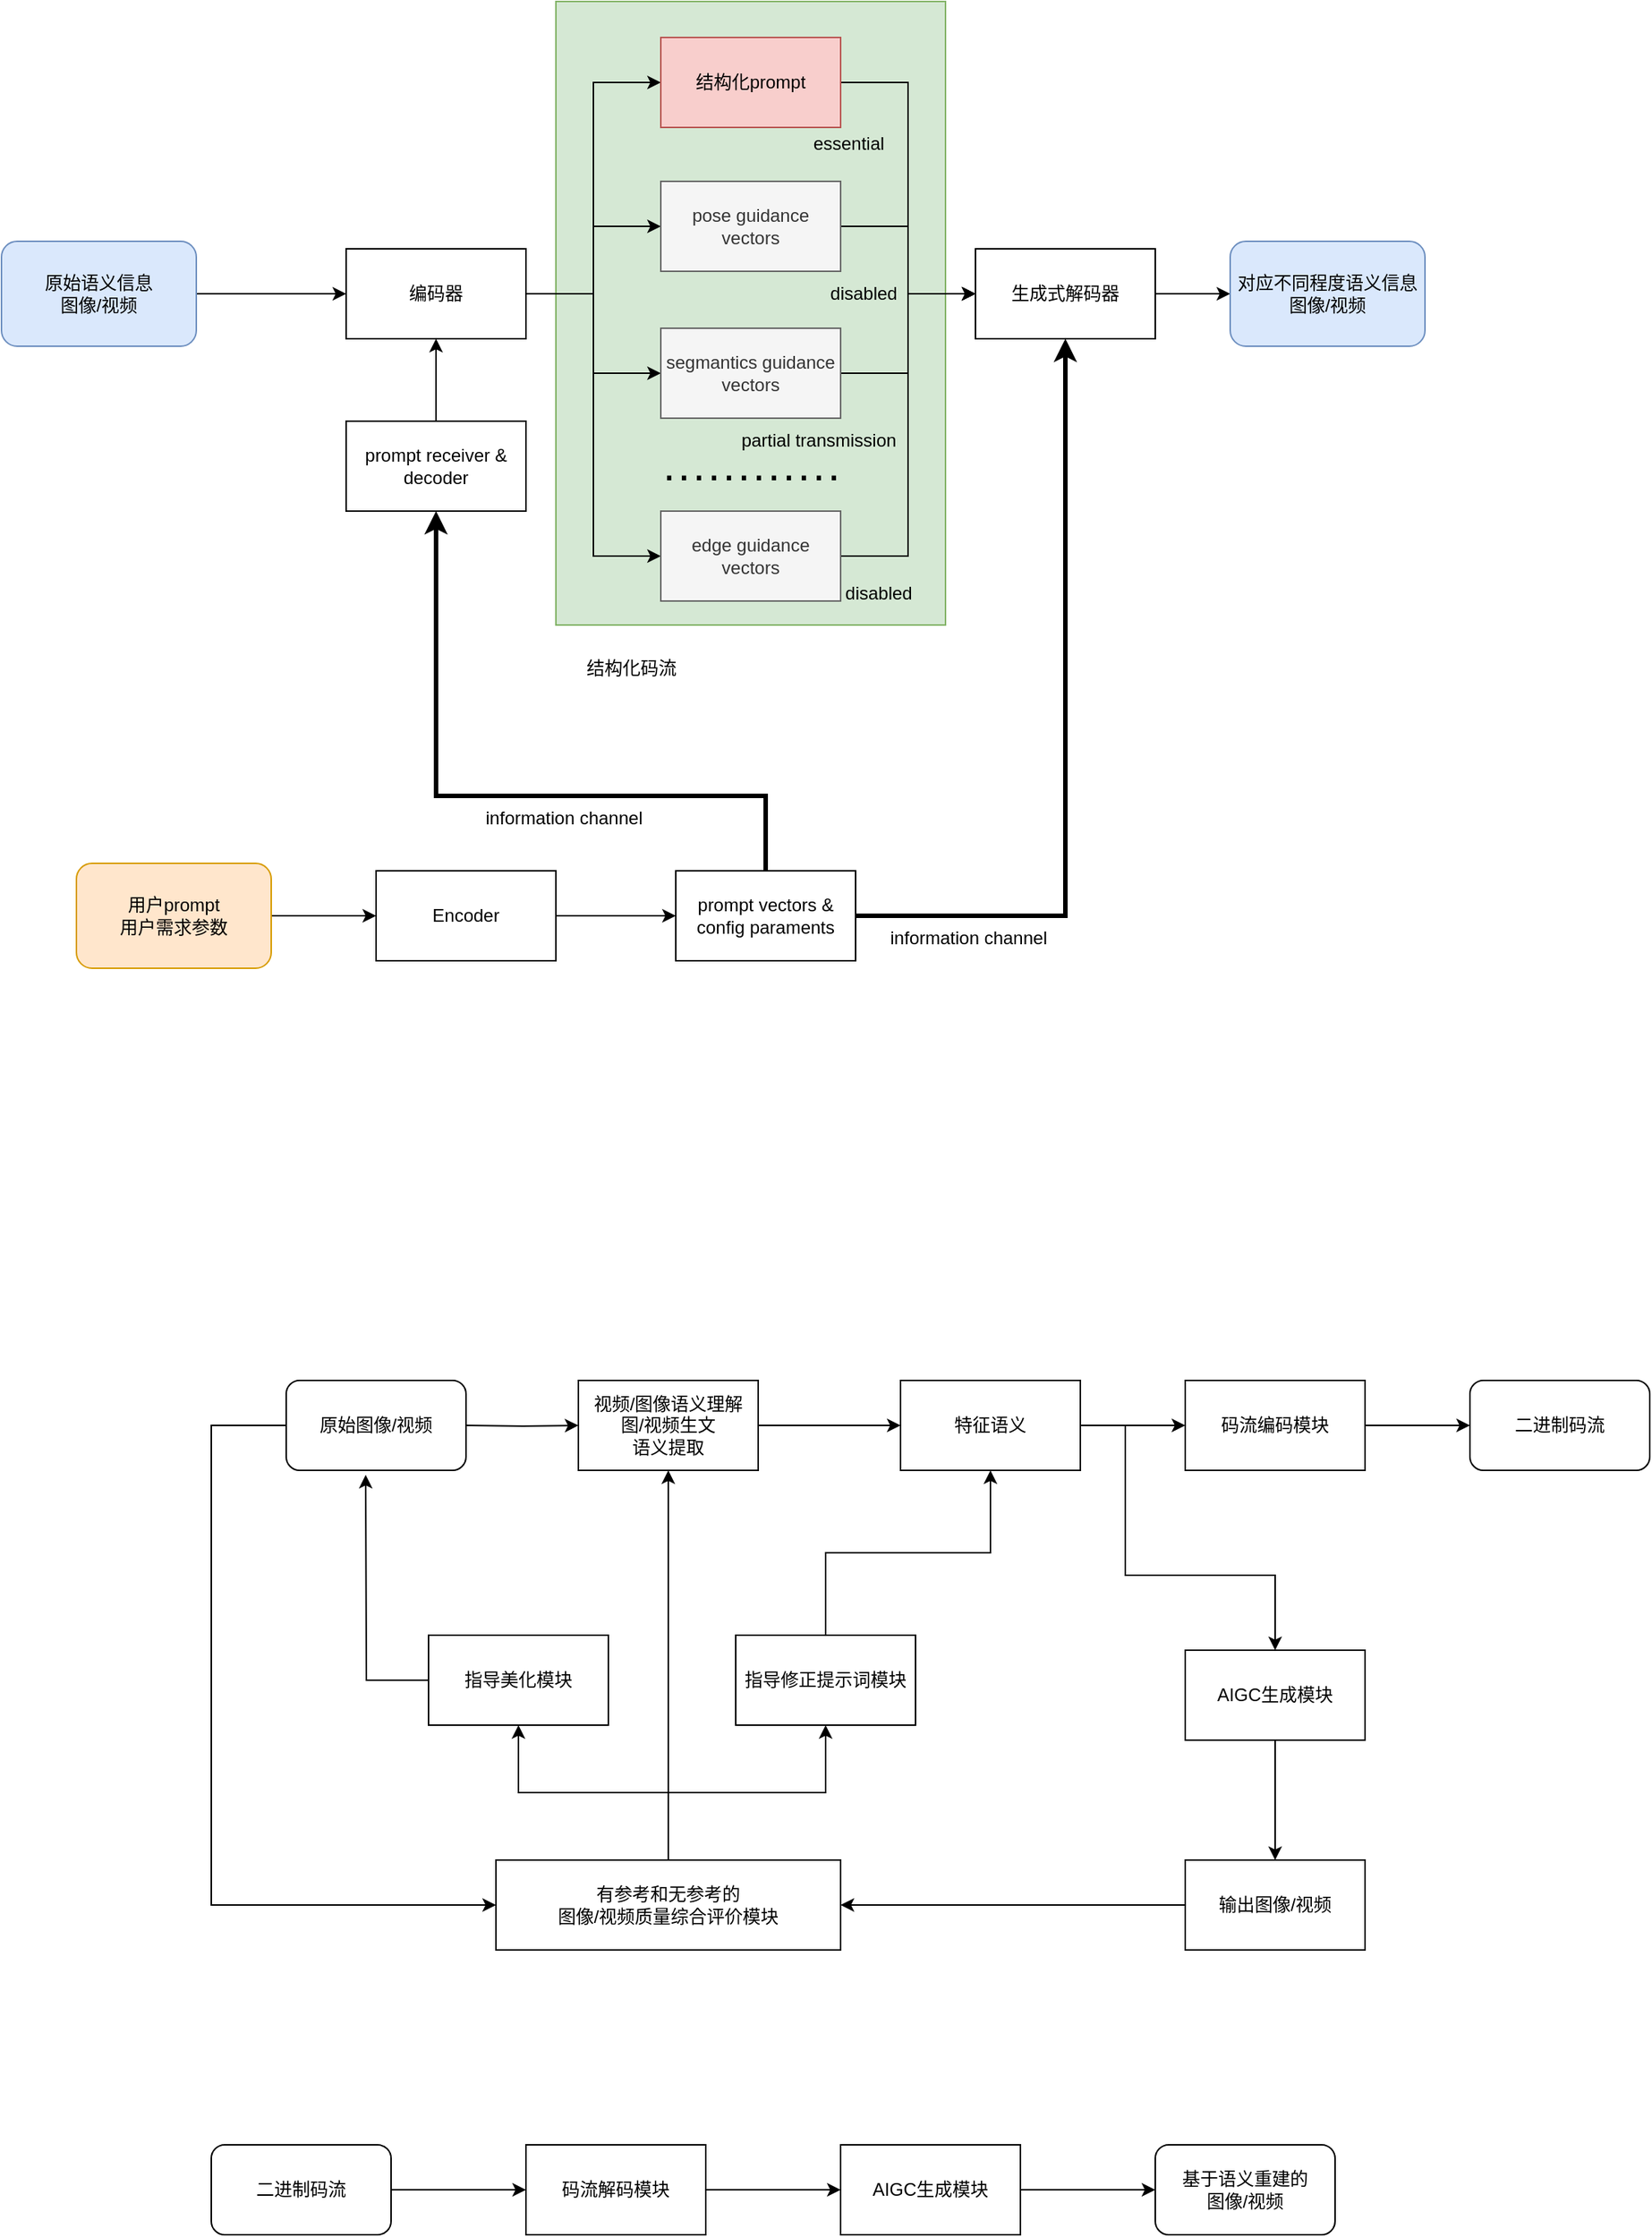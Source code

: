 <mxfile version="24.6.2" type="github">
  <diagram name="第 1 页" id="JpJuvLmKtG-MRXJeiW7m">
    <mxGraphModel dx="1426" dy="791" grid="1" gridSize="10" guides="1" tooltips="1" connect="1" arrows="1" fold="1" page="1" pageScale="1" pageWidth="1169" pageHeight="827" math="0" shadow="0">
      <root>
        <mxCell id="0" />
        <mxCell id="1" parent="0" />
        <mxCell id="Lk9VKCeSr0YpM7N94rxa-1" value="" style="rounded=0;whiteSpace=wrap;html=1;fillColor=#d5e8d4;strokeColor=#82b366;" parent="1" vertex="1">
          <mxGeometry x="550" y="390" width="260" height="416" as="geometry" />
        </mxCell>
        <mxCell id="Lk9VKCeSr0YpM7N94rxa-2" style="edgeStyle=orthogonalEdgeStyle;rounded=0;orthogonalLoop=1;jettySize=auto;html=1;entryX=0;entryY=0.5;entryDx=0;entryDy=0;" parent="1" source="Lk9VKCeSr0YpM7N94rxa-3" target="Lk9VKCeSr0YpM7N94rxa-8" edge="1">
          <mxGeometry relative="1" as="geometry">
            <mxPoint x="472.5" y="522.5" as="targetPoint" />
          </mxGeometry>
        </mxCell>
        <mxCell id="Lk9VKCeSr0YpM7N94rxa-3" value="原始语义信息&lt;br&gt;图像/视频" style="rounded=1;whiteSpace=wrap;html=1;fillColor=#dae8fc;strokeColor=#6c8ebf;" parent="1" vertex="1">
          <mxGeometry x="180" y="550" width="130" height="70" as="geometry" />
        </mxCell>
        <mxCell id="Lk9VKCeSr0YpM7N94rxa-4" style="edgeStyle=orthogonalEdgeStyle;rounded=0;orthogonalLoop=1;jettySize=auto;html=1;entryX=0;entryY=0.5;entryDx=0;entryDy=0;" parent="1" source="Lk9VKCeSr0YpM7N94rxa-8" target="Lk9VKCeSr0YpM7N94rxa-19" edge="1">
          <mxGeometry relative="1" as="geometry" />
        </mxCell>
        <mxCell id="Lk9VKCeSr0YpM7N94rxa-5" style="edgeStyle=orthogonalEdgeStyle;rounded=0;orthogonalLoop=1;jettySize=auto;html=1;exitX=1;exitY=0.5;exitDx=0;exitDy=0;entryX=0;entryY=0.5;entryDx=0;entryDy=0;" parent="1" source="Lk9VKCeSr0YpM7N94rxa-8" target="Lk9VKCeSr0YpM7N94rxa-10" edge="1">
          <mxGeometry relative="1" as="geometry" />
        </mxCell>
        <mxCell id="Lk9VKCeSr0YpM7N94rxa-6" style="edgeStyle=orthogonalEdgeStyle;rounded=0;orthogonalLoop=1;jettySize=auto;html=1;exitX=1;exitY=0.5;exitDx=0;exitDy=0;entryX=0;entryY=0.5;entryDx=0;entryDy=0;" parent="1" source="Lk9VKCeSr0YpM7N94rxa-8" target="Lk9VKCeSr0YpM7N94rxa-15" edge="1">
          <mxGeometry relative="1" as="geometry" />
        </mxCell>
        <mxCell id="Lk9VKCeSr0YpM7N94rxa-7" style="edgeStyle=orthogonalEdgeStyle;rounded=0;orthogonalLoop=1;jettySize=auto;html=1;exitX=1;exitY=0.5;exitDx=0;exitDy=0;entryX=0;entryY=0.5;entryDx=0;entryDy=0;" parent="1" source="Lk9VKCeSr0YpM7N94rxa-8" target="Lk9VKCeSr0YpM7N94rxa-17" edge="1">
          <mxGeometry relative="1" as="geometry" />
        </mxCell>
        <mxCell id="Lk9VKCeSr0YpM7N94rxa-8" value="编码器" style="rounded=0;whiteSpace=wrap;html=1;" parent="1" vertex="1">
          <mxGeometry x="410" y="555" width="120" height="60" as="geometry" />
        </mxCell>
        <mxCell id="Lk9VKCeSr0YpM7N94rxa-9" style="edgeStyle=orthogonalEdgeStyle;rounded=0;orthogonalLoop=1;jettySize=auto;html=1;entryX=0;entryY=0.5;entryDx=0;entryDy=0;" parent="1" source="Lk9VKCeSr0YpM7N94rxa-10" target="Lk9VKCeSr0YpM7N94rxa-12" edge="1">
          <mxGeometry relative="1" as="geometry" />
        </mxCell>
        <mxCell id="Lk9VKCeSr0YpM7N94rxa-10" value="pose guidance&lt;br&gt;vectors" style="rounded=0;whiteSpace=wrap;html=1;fillColor=#f5f5f5;fontColor=#333333;strokeColor=#666666;" parent="1" vertex="1">
          <mxGeometry x="620" y="510" width="120" height="60" as="geometry" />
        </mxCell>
        <mxCell id="Lk9VKCeSr0YpM7N94rxa-11" style="edgeStyle=orthogonalEdgeStyle;rounded=0;orthogonalLoop=1;jettySize=auto;html=1;" parent="1" source="Lk9VKCeSr0YpM7N94rxa-12" target="Lk9VKCeSr0YpM7N94rxa-13" edge="1">
          <mxGeometry relative="1" as="geometry" />
        </mxCell>
        <mxCell id="Lk9VKCeSr0YpM7N94rxa-12" value="生成式解码器" style="rounded=0;whiteSpace=wrap;html=1;" parent="1" vertex="1">
          <mxGeometry x="830" y="555" width="120" height="60" as="geometry" />
        </mxCell>
        <mxCell id="Lk9VKCeSr0YpM7N94rxa-13" value="对应不同程度语义信息&lt;br&gt;图像/视频" style="rounded=1;whiteSpace=wrap;html=1;fillColor=#dae8fc;strokeColor=#6c8ebf;" parent="1" vertex="1">
          <mxGeometry x="1000" y="550" width="130" height="70" as="geometry" />
        </mxCell>
        <mxCell id="Lk9VKCeSr0YpM7N94rxa-14" style="edgeStyle=orthogonalEdgeStyle;rounded=0;orthogonalLoop=1;jettySize=auto;html=1;entryX=0;entryY=0.5;entryDx=0;entryDy=0;" parent="1" source="Lk9VKCeSr0YpM7N94rxa-15" target="Lk9VKCeSr0YpM7N94rxa-12" edge="1">
          <mxGeometry relative="1" as="geometry" />
        </mxCell>
        <mxCell id="Lk9VKCeSr0YpM7N94rxa-15" value="segmantics guidance&lt;div&gt;vectors&lt;/div&gt;" style="rounded=0;whiteSpace=wrap;html=1;fillColor=#f5f5f5;fontColor=#333333;strokeColor=#666666;" parent="1" vertex="1">
          <mxGeometry x="620" y="608" width="120" height="60" as="geometry" />
        </mxCell>
        <mxCell id="Lk9VKCeSr0YpM7N94rxa-16" style="edgeStyle=orthogonalEdgeStyle;rounded=0;orthogonalLoop=1;jettySize=auto;html=1;entryX=0;entryY=0.5;entryDx=0;entryDy=0;" parent="1" source="Lk9VKCeSr0YpM7N94rxa-17" target="Lk9VKCeSr0YpM7N94rxa-12" edge="1">
          <mxGeometry relative="1" as="geometry" />
        </mxCell>
        <mxCell id="Lk9VKCeSr0YpM7N94rxa-17" value="edge guidance&lt;div&gt;vectors&lt;/div&gt;" style="rounded=0;whiteSpace=wrap;html=1;fillColor=#f5f5f5;fontColor=#333333;strokeColor=#666666;" parent="1" vertex="1">
          <mxGeometry x="620" y="730" width="120" height="60" as="geometry" />
        </mxCell>
        <mxCell id="Lk9VKCeSr0YpM7N94rxa-18" style="edgeStyle=orthogonalEdgeStyle;rounded=0;orthogonalLoop=1;jettySize=auto;html=1;entryX=0;entryY=0.5;entryDx=0;entryDy=0;" parent="1" source="Lk9VKCeSr0YpM7N94rxa-19" target="Lk9VKCeSr0YpM7N94rxa-12" edge="1">
          <mxGeometry relative="1" as="geometry" />
        </mxCell>
        <mxCell id="Lk9VKCeSr0YpM7N94rxa-19" value="结构化prompt" style="rounded=0;whiteSpace=wrap;html=1;fillColor=#f8cecc;strokeColor=#b85450;" parent="1" vertex="1">
          <mxGeometry x="620" y="414" width="120" height="60" as="geometry" />
        </mxCell>
        <mxCell id="Lk9VKCeSr0YpM7N94rxa-20" style="edgeStyle=orthogonalEdgeStyle;rounded=0;orthogonalLoop=1;jettySize=auto;html=1;entryX=0.5;entryY=1;entryDx=0;entryDy=0;" parent="1" source="Lk9VKCeSr0YpM7N94rxa-21" target="Lk9VKCeSr0YpM7N94rxa-8" edge="1">
          <mxGeometry relative="1" as="geometry" />
        </mxCell>
        <mxCell id="Lk9VKCeSr0YpM7N94rxa-21" value="prompt receiver &amp;amp; decoder" style="rounded=0;whiteSpace=wrap;html=1;" parent="1" vertex="1">
          <mxGeometry x="410" y="670" width="120" height="60" as="geometry" />
        </mxCell>
        <mxCell id="Lk9VKCeSr0YpM7N94rxa-22" value="&lt;font style=&quot;font-size: 30px;&quot;&gt;············&lt;/font&gt;" style="text;html=1;align=center;verticalAlign=middle;resizable=0;points=[];autosize=1;strokeColor=none;fillColor=none;" parent="1" vertex="1">
          <mxGeometry x="610" y="680" width="140" height="50" as="geometry" />
        </mxCell>
        <mxCell id="Lk9VKCeSr0YpM7N94rxa-23" style="edgeStyle=orthogonalEdgeStyle;rounded=0;orthogonalLoop=1;jettySize=auto;html=1;entryX=0;entryY=0.5;entryDx=0;entryDy=0;" parent="1" source="Lk9VKCeSr0YpM7N94rxa-24" target="Lk9VKCeSr0YpM7N94rxa-26" edge="1">
          <mxGeometry relative="1" as="geometry" />
        </mxCell>
        <mxCell id="Lk9VKCeSr0YpM7N94rxa-24" value="用户prompt&lt;div&gt;用户需求参数&lt;/div&gt;" style="rounded=1;whiteSpace=wrap;html=1;fillColor=#ffe6cc;strokeColor=#d79b00;" parent="1" vertex="1">
          <mxGeometry x="230" y="965" width="130" height="70" as="geometry" />
        </mxCell>
        <mxCell id="Lk9VKCeSr0YpM7N94rxa-25" style="edgeStyle=orthogonalEdgeStyle;rounded=0;orthogonalLoop=1;jettySize=auto;html=1;entryX=0;entryY=0.5;entryDx=0;entryDy=0;" parent="1" source="Lk9VKCeSr0YpM7N94rxa-26" target="Lk9VKCeSr0YpM7N94rxa-29" edge="1">
          <mxGeometry relative="1" as="geometry" />
        </mxCell>
        <mxCell id="Lk9VKCeSr0YpM7N94rxa-26" value="Encoder" style="rounded=0;whiteSpace=wrap;html=1;" parent="1" vertex="1">
          <mxGeometry x="430" y="970" width="120" height="60" as="geometry" />
        </mxCell>
        <mxCell id="Lk9VKCeSr0YpM7N94rxa-27" style="edgeStyle=orthogonalEdgeStyle;rounded=0;orthogonalLoop=1;jettySize=auto;html=1;strokeWidth=3;entryX=0.5;entryY=1;entryDx=0;entryDy=0;" parent="1" source="Lk9VKCeSr0YpM7N94rxa-29" target="Lk9VKCeSr0YpM7N94rxa-21" edge="1">
          <mxGeometry relative="1" as="geometry">
            <mxPoint x="470" y="740" as="targetPoint" />
            <Array as="points">
              <mxPoint x="690" y="920" />
              <mxPoint x="470" y="920" />
            </Array>
          </mxGeometry>
        </mxCell>
        <mxCell id="Lk9VKCeSr0YpM7N94rxa-28" style="edgeStyle=orthogonalEdgeStyle;rounded=0;orthogonalLoop=1;jettySize=auto;html=1;entryX=0.5;entryY=1;entryDx=0;entryDy=0;strokeWidth=3;" parent="1" source="Lk9VKCeSr0YpM7N94rxa-29" target="Lk9VKCeSr0YpM7N94rxa-12" edge="1">
          <mxGeometry relative="1" as="geometry" />
        </mxCell>
        <mxCell id="Lk9VKCeSr0YpM7N94rxa-29" value="prompt vectors &amp;amp;&lt;br&gt;config paraments" style="rounded=0;whiteSpace=wrap;html=1;" parent="1" vertex="1">
          <mxGeometry x="630" y="970" width="120" height="60" as="geometry" />
        </mxCell>
        <mxCell id="Lk9VKCeSr0YpM7N94rxa-30" value="disabled" style="text;html=1;align=center;verticalAlign=middle;resizable=0;points=[];autosize=1;strokeColor=none;fillColor=none;" parent="1" vertex="1">
          <mxGeometry x="720" y="570" width="70" height="30" as="geometry" />
        </mxCell>
        <mxCell id="Lk9VKCeSr0YpM7N94rxa-31" value="disabled" style="text;html=1;align=center;verticalAlign=middle;resizable=0;points=[];autosize=1;strokeColor=none;fillColor=none;" parent="1" vertex="1">
          <mxGeometry x="730" y="770" width="70" height="30" as="geometry" />
        </mxCell>
        <mxCell id="Lk9VKCeSr0YpM7N94rxa-32" value="结构化码流" style="text;html=1;align=center;verticalAlign=middle;resizable=0;points=[];autosize=1;strokeColor=none;fillColor=none;" parent="1" vertex="1">
          <mxGeometry x="560" y="820" width="80" height="30" as="geometry" />
        </mxCell>
        <mxCell id="Lk9VKCeSr0YpM7N94rxa-33" value="essential" style="text;html=1;align=center;verticalAlign=middle;resizable=0;points=[];autosize=1;strokeColor=none;fillColor=none;" parent="1" vertex="1">
          <mxGeometry x="710" y="470" width="70" height="30" as="geometry" />
        </mxCell>
        <mxCell id="Lk9VKCeSr0YpM7N94rxa-34" value="partial transmission" style="text;html=1;align=center;verticalAlign=middle;resizable=0;points=[];autosize=1;strokeColor=none;fillColor=none;" parent="1" vertex="1">
          <mxGeometry x="660" y="668" width="130" height="30" as="geometry" />
        </mxCell>
        <mxCell id="Lk9VKCeSr0YpM7N94rxa-35" value="information channel" style="text;html=1;align=center;verticalAlign=middle;resizable=0;points=[];autosize=1;strokeColor=none;fillColor=none;" parent="1" vertex="1">
          <mxGeometry x="490" y="920" width="130" height="30" as="geometry" />
        </mxCell>
        <mxCell id="Lk9VKCeSr0YpM7N94rxa-36" value="information channel" style="text;html=1;align=center;verticalAlign=middle;resizable=0;points=[];autosize=1;strokeColor=none;fillColor=none;" parent="1" vertex="1">
          <mxGeometry x="760" y="1000" width="130" height="30" as="geometry" />
        </mxCell>
        <mxCell id="BcCwPTK8j7OGMrzo-Ye--8" style="edgeStyle=orthogonalEdgeStyle;rounded=0;orthogonalLoop=1;jettySize=auto;html=1;entryX=0;entryY=0.5;entryDx=0;entryDy=0;" edge="1" parent="1" target="BcCwPTK8j7OGMrzo-Ye--3">
          <mxGeometry relative="1" as="geometry">
            <mxPoint x="490" y="1340" as="sourcePoint" />
          </mxGeometry>
        </mxCell>
        <mxCell id="BcCwPTK8j7OGMrzo-Ye--22" style="edgeStyle=orthogonalEdgeStyle;rounded=0;orthogonalLoop=1;jettySize=auto;html=1;entryX=0;entryY=0.5;entryDx=0;entryDy=0;" edge="1" parent="1" target="BcCwPTK8j7OGMrzo-Ye--13">
          <mxGeometry relative="1" as="geometry">
            <mxPoint x="370" y="1340" as="sourcePoint" />
            <Array as="points">
              <mxPoint x="320" y="1340" />
              <mxPoint x="320" y="1660" />
            </Array>
          </mxGeometry>
        </mxCell>
        <mxCell id="BcCwPTK8j7OGMrzo-Ye--9" style="edgeStyle=orthogonalEdgeStyle;rounded=0;orthogonalLoop=1;jettySize=auto;html=1;entryX=0;entryY=0.5;entryDx=0;entryDy=0;" edge="1" parent="1" source="BcCwPTK8j7OGMrzo-Ye--3" target="BcCwPTK8j7OGMrzo-Ye--4">
          <mxGeometry relative="1" as="geometry" />
        </mxCell>
        <mxCell id="BcCwPTK8j7OGMrzo-Ye--3" value="视频/图像语义理解&lt;div&gt;图/视频生文&lt;/div&gt;&lt;div&gt;语义提取&lt;/div&gt;" style="rounded=0;whiteSpace=wrap;html=1;" vertex="1" parent="1">
          <mxGeometry x="565" y="1310" width="120" height="60" as="geometry" />
        </mxCell>
        <mxCell id="BcCwPTK8j7OGMrzo-Ye--10" style="edgeStyle=orthogonalEdgeStyle;rounded=0;orthogonalLoop=1;jettySize=auto;html=1;entryX=0;entryY=0.5;entryDx=0;entryDy=0;" edge="1" parent="1" source="BcCwPTK8j7OGMrzo-Ye--4" target="BcCwPTK8j7OGMrzo-Ye--5">
          <mxGeometry relative="1" as="geometry" />
        </mxCell>
        <mxCell id="BcCwPTK8j7OGMrzo-Ye--17" style="edgeStyle=orthogonalEdgeStyle;rounded=0;orthogonalLoop=1;jettySize=auto;html=1;entryX=0.5;entryY=0;entryDx=0;entryDy=0;" edge="1" parent="1" source="BcCwPTK8j7OGMrzo-Ye--4" target="BcCwPTK8j7OGMrzo-Ye--14">
          <mxGeometry relative="1" as="geometry">
            <Array as="points">
              <mxPoint x="930" y="1340" />
              <mxPoint x="930" y="1440" />
              <mxPoint x="1030" y="1440" />
            </Array>
          </mxGeometry>
        </mxCell>
        <mxCell id="BcCwPTK8j7OGMrzo-Ye--4" value="特征语义" style="rounded=0;whiteSpace=wrap;html=1;" vertex="1" parent="1">
          <mxGeometry x="780" y="1310" width="120" height="60" as="geometry" />
        </mxCell>
        <mxCell id="BcCwPTK8j7OGMrzo-Ye--26" style="edgeStyle=orthogonalEdgeStyle;rounded=0;orthogonalLoop=1;jettySize=auto;html=1;entryX=0;entryY=0.5;entryDx=0;entryDy=0;" edge="1" parent="1" source="BcCwPTK8j7OGMrzo-Ye--5" target="BcCwPTK8j7OGMrzo-Ye--25">
          <mxGeometry relative="1" as="geometry" />
        </mxCell>
        <mxCell id="BcCwPTK8j7OGMrzo-Ye--5" value="码流编码模块" style="rounded=0;whiteSpace=wrap;html=1;" vertex="1" parent="1">
          <mxGeometry x="970" y="1310" width="120" height="60" as="geometry" />
        </mxCell>
        <mxCell id="BcCwPTK8j7OGMrzo-Ye--6" value="指导美化模块" style="rounded=0;whiteSpace=wrap;html=1;" vertex="1" parent="1">
          <mxGeometry x="465" y="1480" width="120" height="60" as="geometry" />
        </mxCell>
        <mxCell id="BcCwPTK8j7OGMrzo-Ye--11" style="edgeStyle=orthogonalEdgeStyle;rounded=0;orthogonalLoop=1;jettySize=auto;html=1;entryX=0.5;entryY=1;entryDx=0;entryDy=0;" edge="1" parent="1" source="BcCwPTK8j7OGMrzo-Ye--7" target="BcCwPTK8j7OGMrzo-Ye--4">
          <mxGeometry relative="1" as="geometry" />
        </mxCell>
        <mxCell id="BcCwPTK8j7OGMrzo-Ye--7" value="指导修正提示词模块" style="rounded=0;whiteSpace=wrap;html=1;" vertex="1" parent="1">
          <mxGeometry x="670" y="1480" width="120" height="60" as="geometry" />
        </mxCell>
        <mxCell id="BcCwPTK8j7OGMrzo-Ye--12" style="edgeStyle=orthogonalEdgeStyle;rounded=0;orthogonalLoop=1;jettySize=auto;html=1;entryX=0.442;entryY=1.05;entryDx=0;entryDy=0;entryPerimeter=0;" edge="1" parent="1" source="BcCwPTK8j7OGMrzo-Ye--6">
          <mxGeometry relative="1" as="geometry">
            <mxPoint x="423.04" y="1373" as="targetPoint" />
          </mxGeometry>
        </mxCell>
        <mxCell id="BcCwPTK8j7OGMrzo-Ye--21" style="edgeStyle=orthogonalEdgeStyle;rounded=0;orthogonalLoop=1;jettySize=auto;html=1;" edge="1" parent="1" source="BcCwPTK8j7OGMrzo-Ye--13" target="BcCwPTK8j7OGMrzo-Ye--3">
          <mxGeometry relative="1" as="geometry" />
        </mxCell>
        <mxCell id="BcCwPTK8j7OGMrzo-Ye--23" style="edgeStyle=orthogonalEdgeStyle;rounded=0;orthogonalLoop=1;jettySize=auto;html=1;entryX=0.5;entryY=1;entryDx=0;entryDy=0;" edge="1" parent="1" source="BcCwPTK8j7OGMrzo-Ye--13" target="BcCwPTK8j7OGMrzo-Ye--6">
          <mxGeometry relative="1" as="geometry" />
        </mxCell>
        <mxCell id="BcCwPTK8j7OGMrzo-Ye--24" style="edgeStyle=orthogonalEdgeStyle;rounded=0;orthogonalLoop=1;jettySize=auto;html=1;entryX=0.5;entryY=1;entryDx=0;entryDy=0;" edge="1" parent="1" source="BcCwPTK8j7OGMrzo-Ye--13" target="BcCwPTK8j7OGMrzo-Ye--7">
          <mxGeometry relative="1" as="geometry" />
        </mxCell>
        <mxCell id="BcCwPTK8j7OGMrzo-Ye--13" value="有参考和无参考的&lt;div&gt;图像/视频质量综合评价模块&lt;/div&gt;" style="rounded=0;whiteSpace=wrap;html=1;" vertex="1" parent="1">
          <mxGeometry x="510" y="1630" width="230" height="60" as="geometry" />
        </mxCell>
        <mxCell id="BcCwPTK8j7OGMrzo-Ye--18" style="edgeStyle=orthogonalEdgeStyle;rounded=0;orthogonalLoop=1;jettySize=auto;html=1;entryX=0.5;entryY=0;entryDx=0;entryDy=0;" edge="1" parent="1" source="BcCwPTK8j7OGMrzo-Ye--14" target="BcCwPTK8j7OGMrzo-Ye--16">
          <mxGeometry relative="1" as="geometry" />
        </mxCell>
        <mxCell id="BcCwPTK8j7OGMrzo-Ye--14" value="AIGC生成模块" style="rounded=0;whiteSpace=wrap;html=1;" vertex="1" parent="1">
          <mxGeometry x="970" y="1490" width="120" height="60" as="geometry" />
        </mxCell>
        <mxCell id="BcCwPTK8j7OGMrzo-Ye--19" style="edgeStyle=orthogonalEdgeStyle;rounded=0;orthogonalLoop=1;jettySize=auto;html=1;entryX=1;entryY=0.5;entryDx=0;entryDy=0;" edge="1" parent="1" source="BcCwPTK8j7OGMrzo-Ye--16" target="BcCwPTK8j7OGMrzo-Ye--13">
          <mxGeometry relative="1" as="geometry" />
        </mxCell>
        <mxCell id="BcCwPTK8j7OGMrzo-Ye--16" value="输出图像/视频" style="rounded=0;whiteSpace=wrap;html=1;" vertex="1" parent="1">
          <mxGeometry x="970" y="1630" width="120" height="60" as="geometry" />
        </mxCell>
        <mxCell id="BcCwPTK8j7OGMrzo-Ye--25" value="二进制码流" style="rounded=1;whiteSpace=wrap;html=1;" vertex="1" parent="1">
          <mxGeometry x="1160" y="1310" width="120" height="60" as="geometry" />
        </mxCell>
        <mxCell id="BcCwPTK8j7OGMrzo-Ye--29" style="edgeStyle=orthogonalEdgeStyle;rounded=0;orthogonalLoop=1;jettySize=auto;html=1;entryX=0;entryY=0.5;entryDx=0;entryDy=0;" edge="1" parent="1" source="BcCwPTK8j7OGMrzo-Ye--27" target="BcCwPTK8j7OGMrzo-Ye--28">
          <mxGeometry relative="1" as="geometry" />
        </mxCell>
        <mxCell id="BcCwPTK8j7OGMrzo-Ye--27" value="二进制码流" style="rounded=1;whiteSpace=wrap;html=1;" vertex="1" parent="1">
          <mxGeometry x="320" y="1820" width="120" height="60" as="geometry" />
        </mxCell>
        <mxCell id="BcCwPTK8j7OGMrzo-Ye--31" style="edgeStyle=orthogonalEdgeStyle;rounded=0;orthogonalLoop=1;jettySize=auto;html=1;entryX=0;entryY=0.5;entryDx=0;entryDy=0;" edge="1" parent="1" source="BcCwPTK8j7OGMrzo-Ye--28" target="BcCwPTK8j7OGMrzo-Ye--30">
          <mxGeometry relative="1" as="geometry" />
        </mxCell>
        <mxCell id="BcCwPTK8j7OGMrzo-Ye--28" value="码流解码模块" style="rounded=0;whiteSpace=wrap;html=1;" vertex="1" parent="1">
          <mxGeometry x="530" y="1820" width="120" height="60" as="geometry" />
        </mxCell>
        <mxCell id="BcCwPTK8j7OGMrzo-Ye--33" style="edgeStyle=orthogonalEdgeStyle;rounded=0;orthogonalLoop=1;jettySize=auto;html=1;entryX=0;entryY=0.5;entryDx=0;entryDy=0;" edge="1" parent="1" source="BcCwPTK8j7OGMrzo-Ye--30" target="BcCwPTK8j7OGMrzo-Ye--32">
          <mxGeometry relative="1" as="geometry" />
        </mxCell>
        <mxCell id="BcCwPTK8j7OGMrzo-Ye--30" value="AIGC生成模块" style="rounded=0;whiteSpace=wrap;html=1;" vertex="1" parent="1">
          <mxGeometry x="740" y="1820" width="120" height="60" as="geometry" />
        </mxCell>
        <mxCell id="BcCwPTK8j7OGMrzo-Ye--32" value="基于语义重建的&lt;div&gt;图像/视频&lt;/div&gt;" style="rounded=1;whiteSpace=wrap;html=1;" vertex="1" parent="1">
          <mxGeometry x="950" y="1820" width="120" height="60" as="geometry" />
        </mxCell>
        <mxCell id="BcCwPTK8j7OGMrzo-Ye--34" value="原始图像/视频" style="rounded=1;whiteSpace=wrap;html=1;" vertex="1" parent="1">
          <mxGeometry x="370" y="1310" width="120" height="60" as="geometry" />
        </mxCell>
      </root>
    </mxGraphModel>
  </diagram>
</mxfile>
